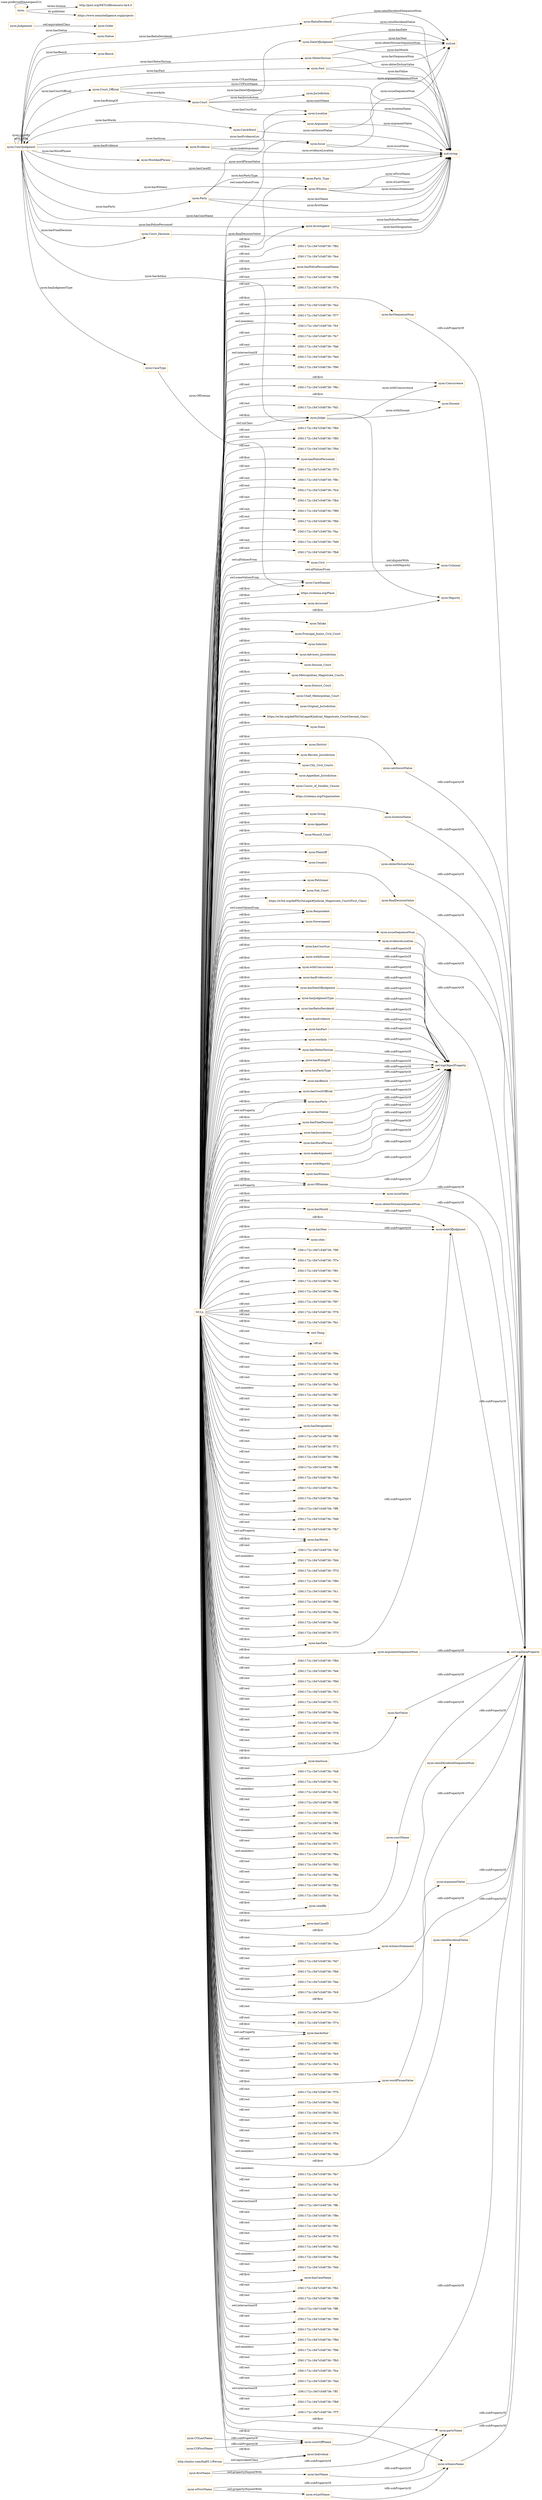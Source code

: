 digraph ar2dtool_diagram { 
rankdir=LR;
size="1501"
node [shape = rectangle, color="orange"]; "nyon:Statue" "nyon:CourtJudgment" "nyon:Order" "nyon:Issue" "nyon:Bench" "nyon:Investigator" "nyon:Party" "nyon:Fact" "nyon:Court_Decision" "nyon:Evidence" "https://schema.org/Place" "nyon:Accussed" "nyon:Civil" "nyon:Taluka" "nyon:Principal_Junior_Civil_Court" "nyon:Solicitor" "nyon:Advisory_Jurisdiction" "nyon:DateOfJudgment" "nyon:Session_Court" "nyon:Metropolitan_Magistrate_Courts" "nyon:District_Court" "nyon:Chief_Meterpolitan_Court" "nyon:Original_Jurisdiction" "nyon:RatioDecidendi" "nyon:Court_Official" "nyon:ObiterDictum" "http://xmlns.com/foaf/0.1/Person" "nyon:Court" "https://w3id.org/def/NyOnLegal#Judicial_Magistrate_Court(Second_Class)" "nyon:State" "nyon:Concurrence" "nyon:Witness" "nyon:Location" "nyon:District" "nyon:Review_Jurisdiction" "nyon:City_Civil_Courts" "nyon:Appellant_Jurisdiction" "nyon:Individual" "nyon:Judge" "nyon:Courts_of_Smaller_Causes" "nyon:Judgement" "nyon:Jurisdiction" "https://schema.org/Organization" "nyon:Criminal" "nyon:Group" "nyon:Appellant" "nyon:Munsif_Court" "nyon:CaseType" "nyon:CatchWord" "nyon:Dissent" "nyon:Party_Type" "nyon:Plaintiff" "nyon:Country" "nyon:Majority" "nyon:Argument" "nyon:Petitioner" "nyon:CaseDomain" "nyon:Sub_Court" "https://w3id.org/def/NyOnLegal#Judicial_Magistrate_Court(First_Class)" "nyon:WordAndPhrase" "nyon:Respondent" "nyon:Government" ; /*classes style*/
	"nyon:hasCourtOfficial" -> "owl:topObjectProperty" [ label = "rdfs:subPropertyOf" ];
	"nyon:catchwordValue" -> "owl:topDataProperty" [ label = "rdfs:subPropertyOf" ];
	"nyon:COFirstName" -> "nyon:courtOffName" [ label = "rdfs:subPropertyOf" ];
	"nyon:locationName" -> "owl:topDataProperty" [ label = "rdfs:subPropertyOf" ];
	"nyon:hasFinalDecision" -> "owl:topObjectProperty" [ label = "rdfs:subPropertyOf" ];
	"nyon:hasJurisdiction" -> "owl:topObjectProperty" [ label = "rdfs:subPropertyOf" ];
	"nyon:obiterDictumValue" -> "owl:topDataProperty" [ label = "rdfs:subPropertyOf" ];
	"nyon:" -> "http://purl.org/NET/rdflicense/cc-by4.0" [ label = "terms:license" ];
	"nyon:" -> "https://www.semintelligence.org/projects" [ label = "dc:publisher" ];
	"nyon:" -> "nyon:" [ label = "vann:preferredNamespaceUri" ];
	"nyon:makeArgument" -> "owl:topObjectProperty" [ label = "rdfs:subPropertyOf" ];
	"nyon:finalDecisionValue" -> "owl:topDataProperty" [ label = "rdfs:subPropertyOf" ];
	"nyon:hasWitness" -> "owl:topObjectProperty" [ label = "rdfs:subPropertyOf" ];
	"nyon:issueSequenceNum" -> "owl:topDataProperty" [ label = "rdfs:subPropertyOf" ];
	"nyon:partyName" -> "owl:topDataProperty" [ label = "rdfs:subPropertyOf" ];
	"nyon:withDissent" -> "owl:topObjectProperty" [ label = "rdfs:subPropertyOf" ];
	"nyon:withConcurrence" -> "owl:topObjectProperty" [ label = "rdfs:subPropertyOf" ];
	"nyon:evidenceLocation" -> "owl:topDataProperty" [ label = "rdfs:subPropertyOf" ];
	"nyon:hasJudgmentType" -> "owl:topObjectProperty" [ label = "rdfs:subPropertyOf" ];
	"nyon:hasRatioDecidendi" -> "owl:topObjectProperty" [ label = "rdfs:subPropertyOf" ];
	"nyon:hasEvidence" -> "owl:topObjectProperty" [ label = "rdfs:subPropertyOf" ];
	"nyon:hasFact" -> "owl:topObjectProperty" [ label = "rdfs:subPropertyOf" ];
	"nyon:witnessName" -> "owl:topDataProperty" [ label = "rdfs:subPropertyOf" ];
	"nyon:lastName" -> "nyon:partyName" [ label = "rdfs:subPropertyOf" ];
	"nyon:issueValue" -> "owl:topDataProperty" [ label = "rdfs:subPropertyOf" ];
	"nyon:obiterDictumSequenceNum" -> "owl:topDataProperty" [ label = "rdfs:subPropertyOf" ];
	"nyon:worksIn" -> "owl:topObjectProperty" [ label = "rdfs:subPropertyOf" ];
	"nyon:hasObiterDictum" -> "owl:topObjectProperty" [ label = "rdfs:subPropertyOf" ];
	"nyon:wLastName" -> "nyon:witnessName" [ label = "rdfs:subPropertyOf" ];
	"nyon:hasRulingOf" -> "owl:topObjectProperty" [ label = "rdfs:subPropertyOf" ];
	"nyon:hasPartyType" -> "owl:topObjectProperty" [ label = "rdfs:subPropertyOf" ];
	"nyon:hasDate" -> "nyon:dateOfJudgment" [ label = "rdfs:subPropertyOf" ];
	"nyon:argumentSequenceNum" -> "owl:topDataProperty" [ label = "rdfs:subPropertyOf" ];
	"nyon:hasBench" -> "owl:topObjectProperty" [ label = "rdfs:subPropertyOf" ];
	"nyon:factValue" -> "owl:topDataProperty" [ label = "rdfs:subPropertyOf" ];
	"nyon:courtName" -> "owl:topDataProperty" [ label = "rdfs:subPropertyOf" ];
	"NULL" -> "nyon:hasFinalDecision" [ label = "rdf:first" ];
	"NULL" -> "nyon:cites" [ label = "rdf:first" ];
	"NULL" -> "-2561172c:1847c548736:-7f9f" [ label = "rdf:rest" ];
	"NULL" -> "nyon:Government" [ label = "rdf:first" ];
	"NULL" -> "-2561172c:1847c548736:-7f7e" [ label = "rdf:rest" ];
	"NULL" -> "-2561172c:1847c548736:-7f81" [ label = "rdf:rest" ];
	"NULL" -> "-2561172c:1847c548736:-7fe3" [ label = "rdf:rest" ];
	"NULL" -> "nyon:witnessName" [ label = "rdf:first" ];
	"NULL" -> "-2561172c:1847c548736:-7f9a" [ label = "rdf:rest" ];
	"NULL" -> "nyon:District" [ label = "rdf:first" ];
	"NULL" -> "-2561172c:1847c548736:-7f97" [ label = "rdf:rest" ];
	"NULL" -> "-2561172c:1847c548736:-7f76" [ label = "rdf:rest" ];
	"NULL" -> "-2561172c:1847c548736:-7fa1" [ label = "rdf:rest" ];
	"NULL" -> "owl:Thing" [ label = "rdf:first" ];
	"NULL" -> "nyon:Issue" [ label = "owl:someValuesFrom" ];
	"NULL" -> "rdf:nil" [ label = "rdf:rest" ];
	"NULL" -> "-2561172c:1847c548736:-7f9e" [ label = "rdf:rest" ];
	"NULL" -> "-2561172c:1847c548736:-7fc6" [ label = "rdf:rest" ];
	"NULL" -> "-2561172c:1847c548736:-7fdf" [ label = "rdf:rest" ];
	"NULL" -> "nyon:hasRulingOf" [ label = "rdf:first" ];
	"NULL" -> "-2561172c:1847c548736:-7fa5" [ label = "rdf:rest" ];
	"NULL" -> "-2561172c:1847c548736:-7f87" [ label = "owl:members" ];
	"NULL" -> "nyon:worksIn" [ label = "rdf:first" ];
	"NULL" -> "-2561172c:1847c548736:-7fa9" [ label = "rdf:rest" ];
	"NULL" -> "nyon:hasCourtOfficial" [ label = "rdf:first" ];
	"NULL" -> "nyon:Review_Jurisdiction" [ label = "rdf:first" ];
	"NULL" -> "nyon:Metropolitan_Magistrate_Courts" [ label = "rdf:first" ];
	"NULL" -> "nyon:locationName" [ label = "rdf:first" ];
	"NULL" -> "-2561172c:1847c548736:-7f93" [ label = "rdf:rest" ];
	"NULL" -> "nyon:hasDesignation" [ label = "rdf:first" ];
	"NULL" -> "-2561172c:1847c548736:-7f6f" [ label = "rdf:rest" ];
	"NULL" -> "-2561172c:1847c548736:-7f72" [ label = "rdf:rest" ];
	"NULL" -> "nyon:Appellant_Jurisdiction" [ label = "rdf:first" ];
	"NULL" -> "-2561172c:1847c548736:-7f8b" [ label = "rdf:rest" ];
	"NULL" -> "nyon:withDissent" [ label = "rdf:first" ];
	"NULL" -> "-2561172c:1847c548736:-7ff0" [ label = "rdf:rest" ];
	"NULL" -> "-2561172c:1847c548736:-7fb3" [ label = "rdf:rest" ];
	"NULL" -> "nyon:issueSequenceNum" [ label = "rdf:first" ];
	"NULL" -> "-2561172c:1847c548736:-7fcc" [ label = "rdf:rest" ];
	"NULL" -> "-2561172c:1847c548736:-7fab" [ label = "rdf:rest" ];
	"NULL" -> "nyon:Concurrence" [ label = "rdf:first" ];
	"NULL" -> "-2561172c:1847c548736:-7ff9" [ label = "rdf:rest" ];
	"NULL" -> "nyon:Advisory_Jurisdiction" [ label = "rdf:first" ];
	"NULL" -> "-2561172c:1847c548736:-7fd8" [ label = "rdf:rest" ];
	"NULL" -> "nyon:hasJurisdiction" [ label = "rdf:first" ];
	"NULL" -> "nyon:State" [ label = "rdf:first" ];
	"NULL" -> "-2561172c:1847c548736:-7fb7" [ label = "rdf:rest" ];
	"NULL" -> "nyon:hasWords" [ label = "rdf:first" ];
	"NULL" -> "-2561172c:1847c548736:-7faf" [ label = "rdf:rest" ];
	"NULL" -> "nyon:courtName" [ label = "rdf:first" ];
	"NULL" -> "-2561172c:1847c548736:-7fd4" [ label = "owl:members" ];
	"NULL" -> "-2561172c:1847c548736:-7f7d" [ label = "rdf:rest" ];
	"NULL" -> "nyon:hasRatioDecidendi" [ label = "rdf:first" ];
	"NULL" -> "-2561172c:1847c548736:-7f80" [ label = "rdf:rest" ];
	"NULL" -> "-2561172c:1847c548736:-7fc1" [ label = "rdf:rest" ];
	"NULL" -> "-2561172c:1847c548736:-7f96" [ label = "rdf:rest" ];
	"NULL" -> "-2561172c:1847c548736:-7fda" [ label = "rdf:rest" ];
	"NULL" -> "-2561172c:1847c548736:-7fa0" [ label = "rdf:rest" ];
	"NULL" -> "-2561172c:1847c548736:-7f75" [ label = "rdf:rest" ];
	"NULL" -> "nyon:Majority" [ label = "rdf:first" ];
	"NULL" -> "nyon:ratioDecidendiSequenceNum" [ label = "rdf:first" ];
	"NULL" -> "nyon:City_Civil_Courts" [ label = "rdf:first" ];
	"NULL" -> "nyon:hasParty" [ label = "rdf:first" ];
	"NULL" -> "nyon:Civil" [ label = "owl:allValuesFrom" ];
	"NULL" -> "nyon:issueValue" [ label = "rdf:first" ];
	"NULL" -> "-2561172c:1847c548736:-7f84" [ label = "rdf:rest" ];
	"NULL" -> "-2561172c:1847c548736:-7fe6" [ label = "rdf:rest" ];
	"NULL" -> "-2561172c:1847c548736:-7f9d" [ label = "rdf:rest" ];
	"NULL" -> "-2561172c:1847c548736:-7fc5" [ label = "rdf:rest" ];
	"NULL" -> "-2561172c:1847c548736:-7f7c" [ label = "rdf:rest" ];
	"NULL" -> "-2561172c:1847c548736:-7fde" [ label = "rdf:rest" ];
	"NULL" -> "-2561172c:1847c548736:-7fa4" [ label = "rdf:rest" ];
	"NULL" -> "-2561172c:1847c548736:-7f79" [ label = "rdf:rest" ];
	"NULL" -> "-2561172c:1847c548736:-7fbd" [ label = "rdf:rest" ];
	"NULL" -> "nyon:Original_Jurisdiction" [ label = "rdf:first" ];
	"NULL" -> "nyon:hasStatue" [ label = "rdf:first" ];
	"NULL" -> "nyon:Taluka" [ label = "rdf:first" ];
	"NULL" -> "nyon:Chief_Meterpolitan_Court" [ label = "rdf:first" ];
	"NULL" -> "nyon:evidenceLocation" [ label = "rdf:first" ];
	"NULL" -> "nyon:Judge" [ label = "rdf:first" ];
	"NULL" -> "nyon:hasIssue" [ label = "rdf:first" ];
	"NULL" -> "nyon:Respondent" [ label = "rdf:first" ];
	"NULL" -> "-2561172c:1847c548736:-7fa8" [ label = "rdf:rest" ];
	"NULL" -> "nyon:Judge" [ label = "owl:onClass" ];
	"NULL" -> "-2561172c:1847c548736:-7fe1" [ label = "owl:members" ];
	"NULL" -> "-2561172c:1847c548736:-7fc2" [ label = "owl:members" ];
	"NULL" -> "-2561172c:1847c548736:-7f8f" [ label = "rdf:rest" ];
	"NULL" -> "-2561172c:1847c548736:-7f92" [ label = "rdf:rest" ];
	"NULL" -> "-2561172c:1847c548736:-7ff4" [ label = "rdf:rest" ];
	"NULL" -> "-2561172c:1847c548736:-7f6d" [ label = "owl:members" ];
	"NULL" -> "-2561172c:1847c548736:-7f71" [ label = "rdf:rest" ];
	"NULL" -> "-2561172c:1847c548736:-7fba" [ label = "owl:members" ];
	"NULL" -> "-2561172c:1847c548736:-7fd3" [ label = "rdf:rest" ];
	"NULL" -> "-2561172c:1847c548736:-7f8a" [ label = "rdf:rest" ];
	"NULL" -> "-2561172c:1847c548736:-7fb2" [ label = "rdf:rest" ];
	"NULL" -> "nyon:Individual" [ label = "rdf:first" ];
	"NULL" -> "-2561172c:1847c548736:-7fcb" [ label = "rdf:rest" ];
	"NULL" -> "nyon:hasPartyType" [ label = "rdf:first" ];
	"NULL" -> "nyon:citedBy" [ label = "rdf:first" ];
	"NULL" -> "nyon:hasWordPhrase" [ label = "rdf:first" ];
	"NULL" -> "nyon:hasCaseID" [ label = "rdf:first" ];
	"NULL" -> "nyon:witnessStatement" [ label = "rdf:first" ];
	"NULL" -> "-2561172c:1847c548736:-7faa" [ label = "rdf:rest" ];
	"NULL" -> "nyon:hasWords" [ label = "owl:onProperty" ];
	"NULL" -> "nyon:withMajority" [ label = "rdf:first" ];
	"NULL" -> "-2561172c:1847c548736:-7fd7" [ label = "rdf:rest" ];
	"NULL" -> "-2561172c:1847c548736:-7fb6" [ label = "rdf:rest" ];
	"NULL" -> "nyon:District_Court" [ label = "rdf:first" ];
	"NULL" -> "nyon:Courts_of_Smaller_Causes" [ label = "rdf:first" ];
	"NULL" -> "nyon:Sub_Court" [ label = "rdf:first" ];
	"NULL" -> "-2561172c:1847c548736:-7fae" [ label = "rdf:rest" ];
	"NULL" -> "nyon:makeArgument" [ label = "rdf:first" ];
	"NULL" -> "nyon:hasBench" [ label = "rdf:first" ];
	"NULL" -> "-2561172c:1847c548736:-7fc9" [ label = "owl:members" ];
	"NULL" -> "nyon:catchwordValue" [ label = "rdf:first" ];
	"NULL" -> "nyon:argumentSequenceNum" [ label = "rdf:first" ];
	"NULL" -> "nyon:argumentValue" [ label = "rdf:first" ];
	"NULL" -> "nyon:Witness" [ label = "rdf:first" ];
	"NULL" -> "-2561172c:1847c548736:-7fc0" [ label = "rdf:rest" ];
	"NULL" -> "-2561172c:1847c548736:-7f74" [ label = "rdf:rest" ];
	"NULL" -> "nyon:hasAuthor" [ label = "owl:onProperty" ];
	"NULL" -> "nyon:dateOfJudgment" [ label = "rdf:first" ];
	"NULL" -> "-2561172c:1847c548736:-7f83" [ label = "rdf:rest" ];
	"NULL" -> "-2561172c:1847c548736:-7fe5" [ label = "rdf:rest" ];
	"NULL" -> "-2561172c:1847c548736:-7fc4" [ label = "rdf:rest" ];
	"NULL" -> "-2561172c:1847c548736:-7f99" [ label = "rdf:rest" ];
	"NULL" -> "nyon:OfDomian" [ label = "rdf:first" ];
	"NULL" -> "-2561172c:1847c548736:-7f7b" [ label = "rdf:rest" ];
	"NULL" -> "-2561172c:1847c548736:-7fdd" [ label = "rdf:rest" ];
	"NULL" -> "-2561172c:1847c548736:-7fa3" [ label = "rdf:rest" ];
	"NULL" -> "-2561172c:1847c548736:-7fe0" [ label = "rdf:rest" ];
	"NULL" -> "-2561172c:1847c548736:-7f78" [ label = "rdf:rest" ];
	"NULL" -> "-2561172c:1847c548736:-7fbc" [ label = "rdf:rest" ];
	"NULL" -> "-2561172c:1847c548736:-7fdb" [ label = "owl:members" ];
	"NULL" -> "nyon:wordPhraseValue" [ label = "rdf:first" ];
	"NULL" -> "-2561172c:1847c548736:-7fe7" [ label = "owl:members" ];
	"NULL" -> "nyon:withConcurrence" [ label = "rdf:first" ];
	"NULL" -> "-2561172c:1847c548736:-7fc8" [ label = "rdf:rest" ];
	"NULL" -> "-2561172c:1847c548736:-7fa7" [ label = "rdf:rest" ];
	"NULL" -> "-2561172c:1847c548736:-7ffb" [ label = "owl:intersectionOf" ];
	"NULL" -> "nyon:Session_Court" [ label = "rdf:first" ];
	"NULL" -> "nyon:ratioDecidendiValue" [ label = "rdf:first" ];
	"NULL" -> "-2561172c:1847c548736:-7f8e" [ label = "rdf:rest" ];
	"NULL" -> "-2561172c:1847c548736:-7f91" [ label = "rdf:rest" ];
	"NULL" -> "nyon:hasAuthor" [ label = "rdf:first" ];
	"NULL" -> "https://schema.org/Organization" [ label = "rdf:first" ];
	"NULL" -> "-2561172c:1847c548736:-7f70" [ label = "rdf:rest" ];
	"NULL" -> "-2561172c:1847c548736:-7fd2" [ label = "rdf:rest" ];
	"NULL" -> "-2561172c:1847c548736:-7fbe" [ label = "owl:members" ];
	"NULL" -> "-2561172c:1847c548736:-7feb" [ label = "rdf:rest" ];
	"NULL" -> "nyon:hasCaseName" [ label = "rdf:first" ];
	"NULL" -> "-2561172c:1847c548736:-7fb1" [ label = "rdf:rest" ];
	"NULL" -> "-2561172c:1847c548736:-7f86" [ label = "rdf:rest" ];
	"NULL" -> "nyon:hasEvidenceLoc" [ label = "rdf:first" ];
	"NULL" -> "nyon:courtOffName" [ label = "rdf:first" ];
	"NULL" -> "nyon:hasFact" [ label = "rdf:first" ];
	"NULL" -> "-2561172c:1847c548736:-7ff6" [ label = "owl:intersectionOf" ];
	"NULL" -> "nyon:factValue" [ label = "rdf:first" ];
	"NULL" -> "-2561172c:1847c548736:-7f95" [ label = "rdf:rest" ];
	"NULL" -> "nyon:hasWitness" [ label = "rdf:first" ];
	"NULL" -> "-2561172c:1847c548736:-7fd6" [ label = "rdf:rest" ];
	"NULL" -> "-2561172c:1847c548736:-7f8d" [ label = "rdf:rest" ];
	"NULL" -> "-2561172c:1847c548736:-7f9b" [ label = "owl:members" ];
	"NULL" -> "-2561172c:1847c548736:-7fb5" [ label = "rdf:rest" ];
	"NULL" -> "-2561172c:1847c548736:-7fce" [ label = "rdf:rest" ];
	"NULL" -> "nyon:Plaintiff" [ label = "rdf:first" ];
	"NULL" -> "-2561172c:1847c548736:-7fad" [ label = "rdf:rest" ];
	"NULL" -> "nyon:hasParty" [ label = "owl:onProperty" ];
	"NULL" -> "nyon:Munsif_Court" [ label = "rdf:first" ];
	"NULL" -> "nyon:hasEvidence" [ label = "rdf:first" ];
	"NULL" -> "https://w3id.org/def/NyOnLegal#Judicial_Magistrate_Court(First_Class)" [ label = "rdf:first" ];
	"NULL" -> "-2561172c:1847c548736:-7ff1" [ label = "owl:intersectionOf" ];
	"NULL" -> "nyon:OfDomian" [ label = "owl:onProperty" ];
	"NULL" -> "-2561172c:1847c548736:-7fb9" [ label = "rdf:rest" ];
	"NULL" -> "nyon:Petitioner" [ label = "rdf:first" ];
	"NULL" -> "nyon:Group" [ label = "rdf:first" ];
	"NULL" -> "-2561172c:1847c548736:-7f7f" [ label = "rdf:rest" ];
	"NULL" -> "nyon:hasYear" [ label = "rdf:first" ];
	"NULL" -> "-2561172c:1847c548736:-7f82" [ label = "rdf:rest" ];
	"NULL" -> "-2561172c:1847c548736:-7fe4" [ label = "rdf:rest" ];
	"NULL" -> "nyon:hasPolicePersonnelName" [ label = "rdf:first" ];
	"NULL" -> "-2561172c:1847c548736:-7f98" [ label = "rdf:rest" ];
	"NULL" -> "-2561172c:1847c548736:-7f7a" [ label = "rdf:rest" ];
	"NULL" -> "nyon:hasCourtLoc" [ label = "rdf:first" ];
	"NULL" -> "-2561172c:1847c548736:-7fa2" [ label = "rdf:rest" ];
	"NULL" -> "-2561172c:1847c548736:-7f77" [ label = "rdf:rest" ];
	"NULL" -> "nyon:Respondent" [ label = "owl:someValuesFrom" ];
	"NULL" -> "-2561172c:1847c548736:-7fcf" [ label = "owl:members" ];
	"NULL" -> "nyon:Criminal" [ label = "owl:allValuesFrom" ];
	"NULL" -> "-2561172c:1847c548736:-7fc7" [ label = "rdf:rest" ];
	"NULL" -> "nyon:finalDecisionValue" [ label = "rdf:first" ];
	"NULL" -> "nyon:hasObiterDictum" [ label = "rdf:first" ];
	"NULL" -> "nyon:obiterDictumValue" [ label = "rdf:first" ];
	"NULL" -> "-2561172c:1847c548736:-7fa6" [ label = "rdf:rest" ];
	"NULL" -> "-2561172c:1847c548736:-7fed" [ label = "owl:intersectionOf" ];
	"NULL" -> "https://w3id.org/def/NyOnLegal#Judicial_Magistrate_Court(Second_Class)" [ label = "rdf:first" ];
	"NULL" -> "nyon:Dissent" [ label = "rdf:first" ];
	"NULL" -> "-2561172c:1847c548736:-7f90" [ label = "rdf:rest" ];
	"NULL" -> "nyon:Investigator" [ label = "rdf:first" ];
	"NULL" -> "nyon:Country" [ label = "rdf:first" ];
	"NULL" -> "-2561172c:1847c548736:-7f6c" [ label = "rdf:rest" ];
	"NULL" -> "nyon:CaseDomain" [ label = "owl:someValuesFrom" ];
	"NULL" -> "nyon:obiterDictumSequenceNum" [ label = "rdf:first" ];
	"NULL" -> "nyon:hasDateOfJudgment" [ label = "rdf:first" ];
	"NULL" -> "-2561172c:1847c548736:-7fd1" [ label = "rdf:rest" ];
	"NULL" -> "nyon:factSequenceNum" [ label = "rdf:first" ];
	"NULL" -> "https://schema.org/Place" [ label = "rdf:first" ];
	"NULL" -> "-2561172c:1847c548736:-7fb0" [ label = "rdf:rest" ];
	"NULL" -> "nyon:Accussed" [ label = "rdf:first" ];
	"NULL" -> "-2561172c:1847c548736:-7f85" [ label = "rdf:rest" ];
	"NULL" -> "nyon:Principal_Junior_Civil_Court" [ label = "rdf:first" ];
	"NULL" -> "nyon:Appellant" [ label = "rdf:first" ];
	"NULL" -> "-2561172c:1847c548736:-7f94" [ label = "rdf:rest" ];
	"NULL" -> "nyon:hasPolicePersonnel" [ label = "rdf:first" ];
	"NULL" -> "-2561172c:1847c548736:-7f73" [ label = "rdf:rest" ];
	"NULL" -> "-2561172c:1847c548736:-7f8c" [ label = "rdf:rest" ];
	"NULL" -> "-2561172c:1847c548736:-7fcd" [ label = "rdf:rest" ];
	"NULL" -> "-2561172c:1847c548736:-7fb4" [ label = "rdf:rest" ];
	"NULL" -> "-2561172c:1847c548736:-7f89" [ label = "rdf:rest" ];
	"NULL" -> "-2561172c:1847c548736:-7f6b" [ label = "rdf:rest" ];
	"NULL" -> "nyon:hasJudgmentType" [ label = "rdf:first" ];
	"NULL" -> "nyon:hasDate" [ label = "rdf:first" ];
	"NULL" -> "-2561172c:1847c548736:-7fac" [ label = "rdf:rest" ];
	"NULL" -> "nyon:CaseDomain" [ label = "rdf:first" ];
	"NULL" -> "nyon:Solicitor" [ label = "rdf:first" ];
	"NULL" -> "-2561172c:1847c548736:-7fd9" [ label = "rdf:rest" ];
	"NULL" -> "-2561172c:1847c548736:-7fb8" [ label = "rdf:rest" ];
	"NULL" -> "nyon:hasMonth" [ label = "rdf:first" ];
	"NULL" -> "nyon:partyName" [ label = "rdf:first" ];
	"nyon:Civil" -> "nyon:Criminal" [ label = "owl:disjointWith" ];
	"nyon:hasYear" -> "nyon:dateOfJudgment" [ label = "rdfs:subPropertyOf" ];
	"nyon:hasEvidenceLoc" -> "owl:topObjectProperty" [ label = "rdfs:subPropertyOf" ];
	"nyon:witnessStatement" -> "owl:topDataProperty" [ label = "rdfs:subPropertyOf" ];
	"nyon:wFirstName" -> "nyon:wLastName" [ label = "owl:propertyDisjointWith" ];
	"nyon:wFirstName" -> "nyon:witnessName" [ label = "rdfs:subPropertyOf" ];
	"nyon:factSequenceNum" -> "owl:topDataProperty" [ label = "rdfs:subPropertyOf" ];
	"nyon:firstName" -> "nyon:lastName" [ label = "owl:propertyDisjointWith" ];
	"nyon:firstName" -> "nyon:partyName" [ label = "rdfs:subPropertyOf" ];
	"nyon:hasCourtLoc" -> "owl:topObjectProperty" [ label = "rdfs:subPropertyOf" ];
	"nyon:hasDateOfJudgment" -> "owl:topObjectProperty" [ label = "rdfs:subPropertyOf" ];
	"nyon:dateOfJudgment" -> "owl:topDataProperty" [ label = "rdfs:subPropertyOf" ];
	"http://xmlns.com/foaf/0.1/Person" -> "nyon:Individual" [ label = "owl:equivalentClass" ];
	"nyon:wordPhraseValue" -> "owl:topDataProperty" [ label = "rdfs:subPropertyOf" ];
	"nyon:hasMonth" -> "nyon:dateOfJudgment" [ label = "rdfs:subPropertyOf" ];
	"nyon:withMajority" -> "owl:topObjectProperty" [ label = "rdfs:subPropertyOf" ];
	"nyon:argumentValue" -> "owl:topDataProperty" [ label = "rdfs:subPropertyOf" ];
	"nyon:OfDomian" -> "owl:topObjectProperty" [ label = "rdfs:subPropertyOf" ];
	"nyon:Judgement" -> "nyon:Order" [ label = "owl:equivalentClass" ];
	"nyon:courtOffName" -> "owl:topDataProperty" [ label = "rdfs:subPropertyOf" ];
	"nyon:ratioDecidendiValue" -> "owl:topDataProperty" [ label = "rdfs:subPropertyOf" ];
	"nyon:ratioDecidendiSequenceNum" -> "owl:topDataProperty" [ label = "rdfs:subPropertyOf" ];
	"nyon:COLastName" -> "nyon:courtOffName" [ label = "rdfs:subPropertyOf" ];
	"nyon:hasWordPhrase" -> "owl:topObjectProperty" [ label = "rdfs:subPropertyOf" ];
	"nyon:hasStatue" -> "owl:topObjectProperty" [ label = "rdfs:subPropertyOf" ];
	"nyon:hasParty" -> "owl:topObjectProperty" [ label = "rdfs:subPropertyOf" ];
	"nyon:Court" -> "xsd:string" [ label = "nyon:courtName" ];
	"nyon:Court" -> "nyon:Jurisdiction" [ label = "nyon:hasJurisdiction" ];
	"nyon:WordAndPhrase" -> "xsd:string" [ label = "nyon:wordPhraseValue" ];
	"nyon:Judge" -> "nyon:Dissent" [ label = "nyon:withDissent" ];
	"nyon:CourtJudgment" -> "nyon:Bench" [ label = "nyon:hasBench" ];
	"nyon:CourtJudgment" -> "nyon:Statue" [ label = "nyon:hasStatue" ];
	"nyon:CatchWord" -> "xsd:string" [ label = "nyon:catchwordValue" ];
	"nyon:Location" -> "xsd:string" [ label = "nyon:locationName" ];
	"nyon:CourtJudgment" -> "nyon:CourtJudgment" [ label = "nyon:cites" ];
	"nyon:CourtJudgment" -> "nyon:Investigator" [ label = "nyon:hasPolicePersonnel" ];
	"nyon:CourtJudgment" -> "nyon:Witness" [ label = "nyon:hasWitness" ];
	"nyon:Court_Decision" -> "xsd:string" [ label = "nyon:finalDecisionValue" ];
	"nyon:DateOfJudgment" -> "xsd:int" [ label = "nyon:hasDate" ];
	"nyon:Party" -> "xsd:string" [ label = "nyon:firstName" ];
	"nyon:Argument" -> "xsd:string" [ label = "nyon:argumentValue" ];
	"nyon:Party" -> "nyon:Argument" [ label = "nyon:makeArgument" ];
	"nyon:CaseType" -> "nyon:CaseDomain" [ label = "nyon:OfDomian" ];
	"nyon:CourtJudgment" -> "nyon:CourtJudgment" [ label = "nyon:citedBy" ];
	"nyon:Fact" -> "xsd:string" [ label = "nyon:factValue" ];
	"nyon:CourtJudgment" -> "nyon:CaseType" [ label = "nyon:hasJudgmentType" ];
	"nyon:Judge" -> "nyon:Majority" [ label = "nyon:withMajority" ];
	"nyon:Evidence" -> "nyon:Location" [ label = "nyon:hasEvidenceLoc" ];
	"nyon:CourtJudgment" -> "nyon:CatchWord" [ label = "nyon:hasWords" ];
	"nyon:Investigator" -> "xsd:string" [ label = "nyon:hasDesignation" ];
	"nyon:RatioDecidendi" -> "xsd:int" [ label = "nyon:ratioDecidendiSequenceNum" ];
	"nyon:Fact" -> "xsd:int" [ label = "nyon:factSequenceNum" ];
	"nyon:CourtJudgment" -> "nyon:Issue" [ label = "nyon:hasIssue" ];
	"nyon:CourtJudgment" -> "xsd:string" [ label = "nyon:hasCaseID" ];
	"nyon:Court_Official" -> "xsd:string" [ label = "nyon:COFirstName" ];
	"nyon:Issue" -> "xsd:string" [ label = "nyon:issueValue" ];
	"nyon:Court" -> "nyon:DateOfJudgment" [ label = "nyon:hasDateOfJudgment" ];
	"nyon:Court_Official" -> "xsd:string" [ label = "nyon:COLastName" ];
	"nyon:RatioDecidendi" -> "xsd:string" [ label = "nyon:ratioDecidendiValue" ];
	"nyon:Party" -> "xsd:string" [ label = "nyon:lastName" ];
	"nyon:Witness" -> "xsd:string" [ label = "nyon:wFirstName" ];
	"nyon:CourtJudgment" -> "nyon:Judge" [ label = "nyon:hasAuthor" ];
	"nyon:CourtJudgment" -> "nyon:Court_Official" [ label = "nyon:hasCourtOfficial" ];
	"nyon:Evidence" -> "xsd:string" [ label = "nyon:evidenceLocation" ];
	"nyon:DateOfJudgment" -> "xsd:int" [ label = "nyon:hasYear" ];
	"nyon:CourtJudgment" -> "nyon:Fact" [ label = "nyon:hasFact" ];
	"nyon:ObiterDictum" -> "xsd:int" [ label = "nyon:obiterDictumSequenceNum" ];
	"nyon:Argument" -> "xsd:int" [ label = "nyon:argumentSequenceNum" ];
	"nyon:Judge" -> "nyon:Concurrence" [ label = "nyon:withConcurrence" ];
	"nyon:CourtJudgment" -> "nyon:Court" [ label = "nyon:hasRulingOf" ];
	"nyon:Court" -> "nyon:Location" [ label = "nyon:hasCourtLoc" ];
	"nyon:Witness" -> "xsd:string" [ label = "nyon:wLastName" ];
	"nyon:CourtJudgment" -> "xsd:string" [ label = "nyon:hasCaseName" ];
	"nyon:Investigator" -> "xsd:string" [ label = "nyon:hasPolicePersonnelName" ];
	"nyon:CourtJudgment" -> "nyon:Court_Decision" [ label = "nyon:hasFinalDecision" ];
	"nyon:CourtJudgment" -> "nyon:ObiterDictum" [ label = "nyon:hasObiterDictum" ];
	"nyon:Court_Official" -> "nyon:Court" [ label = "nyon:worksIn" ];
	"nyon:CourtJudgment" -> "nyon:RatioDecidendi" [ label = "nyon:hasRatioDecidendi" ];
	"nyon:Issue" -> "xsd:int" [ label = "nyon:issueSequenceNum" ];
	"nyon:Witness" -> "xsd:string" [ label = "nyon:witnessStatement" ];
	"nyon:CourtJudgment" -> "nyon:Party" [ label = "nyon:hasParty" ];
	"nyon:CourtJudgment" -> "nyon:WordAndPhrase" [ label = "nyon:hasWordPhrase" ];
	"nyon:Party" -> "nyon:Party_Type" [ label = "nyon:hasPartyType" ];
	"nyon:ObiterDictum" -> "xsd:string" [ label = "nyon:obiterDictumValue" ];
	"nyon:CourtJudgment" -> "nyon:Evidence" [ label = "nyon:hasEvidence" ];
	"nyon:DateOfJudgment" -> "xsd:string" [ label = "nyon:hasMonth" ];

}
